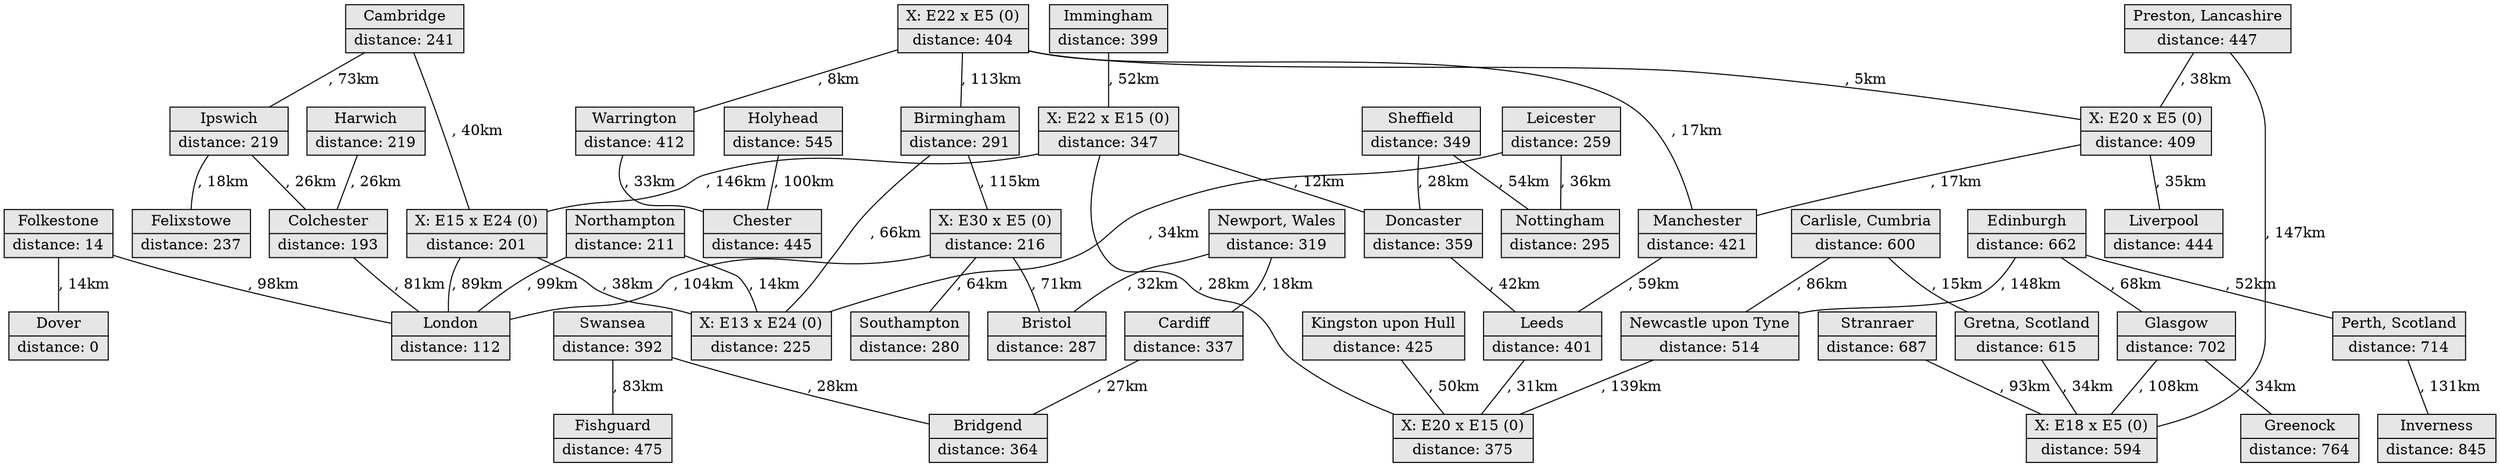 graph G{
v0[label="{Immingham|distance: 399}",shape=record,style=filled,fillcolor="#e6e6e6",pos="-0.2136727,53.6159963"]
v1[label="{Cambridge|distance: 241}",shape=record,style=filled,fillcolor="#e6e6e6",pos="0.1235817,52.2034823"]
v2[label="{X: E22 x E5 (0)|distance: 404}",shape=record,style=filled,fillcolor="#e6e6e6",pos="-2.4707641997090795,53.42524027326627"]
v3[label="{Birmingham|distance: 291}",shape=record,style=filled,fillcolor="#e6e6e6",pos="-1.9026911,52.4796992"]
v4[label="{Swansea|distance: 392}",shape=record,style=filled,fillcolor="#e6e6e6",pos="-3.9403729,51.6256789"]
v5[label="{Warrington|distance: 412}",shape=record,style=filled,fillcolor="#e6e6e6",pos="-2.5680223597163048,53.4018582"]
v6[label="{Newport, Wales|distance: 319}",shape=record,style=filled,fillcolor="#e6e6e6",pos="-2.975246151695938,51.57188615"]
v7[label="{Harwich|distance: 219}",shape=record,style=filled,fillcolor="#e6e6e6",pos="1.248731886133612,51.937587050000005"]
v8[label="{Carlisle, Cumbria|distance: 600}",shape=record,style=filled,fillcolor="#e6e6e6",pos="-2.9362311,54.8948478"]
v9[label="{Preston, Lancashire|distance: 447}",shape=record,style=filled,fillcolor="#e6e6e6",pos="-2.6791567,53.7721035"]
v10[label="{X: E22 x E15 (0)|distance: 347}",shape=record,style=filled,fillcolor="#e6e6e6",pos="-0.9817363084838647,53.53709585649869"]
v11[label="{Ipswich|distance: 219}",shape=record,style=filled,fillcolor="#e6e6e6",pos="1.1448844,52.0505128"]
v12[label="{X: E20 x E5 (0)|distance: 409}",shape=record,style=filled,fillcolor="#e6e6e6",pos="-2.4891506194817006,53.45584393165853"]
v13[label="{Northampton|distance: 211}",shape=record,style=filled,fillcolor="#e6e6e6",pos="-0.8963907,52.2381355"]
v14[label="{Sheffield|distance: 349}",shape=record,style=filled,fillcolor="#e6e6e6",pos="-1.4702278,53.3806626"]
v15[label="{X: E30 x E5 (0)|distance: 216}",shape=record,style=filled,fillcolor="#e6e6e6",pos="-1.5785882241474896,51.47203013263801"]
v16[label="{Kingston upon Hull|distance: 425}",shape=record,style=filled,fillcolor="#e6e6e6",pos="-0.3394758,53.7435722"]
v17[label="{Folkestone|distance: 14}",shape=record,style=filled,fillcolor="#e6e6e6",pos="1.1373188,51.095904"]
v18[label="{Edinburgh|distance: 662}",shape=record,style=filled,fillcolor="#e6e6e6",pos="-3.1904199,55.9519018"]
v19[label="{Holyhead|distance: 545}",shape=record,style=filled,fillcolor="#e6e6e6",pos="-1.9509133435207038,52.50825315"]
v20[label="{Glasgow|distance: 702}",shape=record,style=filled,fillcolor="#e6e6e6",pos="-4.2488787,55.8609825"]
v21[label="{X: E15 x E24 (0)|distance: 201}",shape=record,style=filled,fillcolor="#e6e6e6",pos="-0.4287305970512388,52.27877225628001"]
v22[label="{Newcastle upon Tyne|distance: 514}",shape=record,style=filled,fillcolor="#e6e6e6",pos="-1.6131572,54.9738474"]
v23[label="{Stranraer|distance: 687}",shape=record,style=filled,fillcolor="#e6e6e6",pos="-5.024767,54.9092855"]
v24[label="{Greenock|distance: 764}",shape=record,style=filled,fillcolor="#e6e6e6",pos="-4.7564721,55.9473423"]
v25[label="{Manchester|distance: 421}",shape=record,style=filled,fillcolor="#e6e6e6",pos="-2.2451148,53.4794892"]
v26[label="{Dover|distance: 0}",shape=record,style=filled,fillcolor="#e6e6e6",pos="1.3134228,51.1251275"]
v27[label="{Gretna, Scotland|distance: 615}",shape=record,style=filled,fillcolor="#e6e6e6",pos="-3.0669404,54.9953097"]
v28[label="{Colchester|distance: 193}",shape=record,style=filled,fillcolor="#e6e6e6",pos="0.8994651,51.8896903"]
v29[label="{Doncaster|distance: 359}",shape=record,style=filled,fillcolor="#e6e6e6",pos="-1.1398607,53.5208523"]
v30[label="{X: E18 x E5 (0)|distance: 594}",shape=record,style=filled,fillcolor="#e6e6e6",pos="-3.5813692247669002,54.97270640708962"]
v31[label="{Leeds|distance: 401}",shape=record,style=filled,fillcolor="#e6e6e6",pos="-1.548621,53.794414"]
v32[label="{Cardiff|distance: 337}",shape=record,style=filled,fillcolor="#e6e6e6",pos="-3.1929973710543047,51.501666150000005"]
v33[label="{London|distance: 112}",shape=record,style=filled,fillcolor="#e6e6e6",pos="-0.09304609650946793,51.514947"]
v34[label="{Southampton|distance: 280}",shape=record,style=filled,fillcolor="#e6e6e6",pos="-1.3990404834636507,50.9137978"]
v35[label="{Leicester|distance: 259}",shape=record,style=filled,fillcolor="#e6e6e6",pos="-1.1238912,52.6318214"]
v36[label="{Liverpool|distance: 444}",shape=record,style=filled,fillcolor="#e6e6e6",pos="-2.991665,53.407154"]
v37[label="{Nottingham|distance: 295}",shape=record,style=filled,fillcolor="#e6e6e6",pos="-1.1470758,52.9470734"]
v38[label="{Felixstowe|distance: 237}",shape=record,style=filled,fillcolor="#e6e6e6",pos="1.346349346665602,51.96520425"]
v39[label="{X: E20 x E15 (0)|distance: 375}",shape=record,style=filled,fillcolor="#e6e6e6",pos="-1.086278351982812,53.77497354533669"]
v40[label="{Chester|distance: 445}",shape=record,style=filled,fillcolor="#e6e6e6",pos="-2.8908955,53.1908873"]
v41[label="{Perth, Scotland|distance: 714}",shape=record,style=filled,fillcolor="#e6e6e6",pos="-3.4383963,56.3914751"]
v42[label="{X: E13 x E24 (0)|distance: 225}",shape=record,style=filled,fillcolor="#e6e6e6",pos="-0.9618714100874848,52.35144879945837"]
v43[label="{Bridgend|distance: 364}",shape=record,style=filled,fillcolor="#e6e6e6",pos="-3.5640909291068104,51.55696625"]
v44[label="{Bristol|distance: 287}",shape=record,style=filled,fillcolor="#e6e6e6",pos="-2.581638861285822,51.4430523"]
v45[label="{Inverness|distance: 845}",shape=record,style=filled,fillcolor="#e6e6e6",pos="-4.225739,57.4790124"]
v46[label="{Fishguard|distance: 475}",shape=record,style=filled,fillcolor="#e6e6e6",pos="-4.97681,51.9938353"]
v0 -- v10 [label=", 52km"]
v1 -- v21 [label=", 40km"]
v1 -- v11 [label=", 73km"]
v2 -- v12 [label=", 5km"]
v2 -- v3 [label=", 113km"]
v2 -- v25 [label=", 17km"]
v2 -- v5 [label=", 8km"]
v3 -- v42 [label=", 66km"]
v3 -- v15 [label=", 115km"]
v4 -- v46 [label=", 83km"]
v4 -- v43 [label=", 28km"]
v5 -- v40 [label=", 33km"]
v6 -- v32 [label=", 18km"]
v6 -- v44 [label=", 32km"]
v7 -- v28 [label=", 26km"]
v8 -- v27 [label=", 15km"]
v8 -- v22 [label=", 86km"]
v9 -- v12 [label=", 38km"]
v9 -- v30 [label=", 147km"]
v10 -- v21 [label=", 146km"]
v10 -- v39 [label=", 28km"]
v10 -- v29 [label=", 12km"]
v11 -- v38 [label=", 18km"]
v11 -- v28 [label=", 26km"]
v12 -- v25 [label=", 17km"]
v12 -- v36 [label=", 35km"]
v13 -- v42 [label=", 14km"]
v13 -- v33 [label=", 99km"]
v14 -- v37 [label=", 54km"]
v14 -- v29 [label=", 28km"]
v15 -- v34 [label=", 64km"]
v15 -- v33 [label=", 104km"]
v15 -- v44 [label=", 71km"]
v16 -- v39 [label=", 50km"]
v17 -- v33 [label=", 98km"]
v17 -- v26 [label=", 14km"]
v18 -- v22 [label=", 148km"]
v18 -- v41 [label=", 52km"]
v18 -- v20 [label=", 68km"]
v19 -- v40 [label=", 100km"]
v20 -- v30 [label=", 108km"]
v20 -- v24 [label=", 34km"]
v21 -- v42 [label=", 38km"]
v21 -- v33 [label=", 89km"]
v22 -- v39 [label=", 139km"]
v23 -- v30 [label=", 93km"]
v25 -- v31 [label=", 59km"]
v27 -- v30 [label=", 34km"]
v28 -- v33 [label=", 81km"]
v29 -- v31 [label=", 42km"]
v31 -- v39 [label=", 31km"]
v32 -- v43 [label=", 27km"]
v35 -- v42 [label=", 34km"]
v35 -- v37 [label=", 36km"]
v41 -- v45 [label=", 131km"]
}
